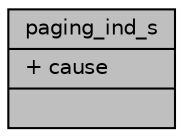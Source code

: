 digraph "paging_ind_s"
{
 // LATEX_PDF_SIZE
  edge [fontname="Helvetica",fontsize="10",labelfontname="Helvetica",labelfontsize="10"];
  node [fontname="Helvetica",fontsize="10",shape=record];
  Node1 [label="{paging_ind_s\n|+ cause\l|}",height=0.2,width=0.4,color="black", fillcolor="grey75", style="filled", fontcolor="black",tooltip=" "];
}
